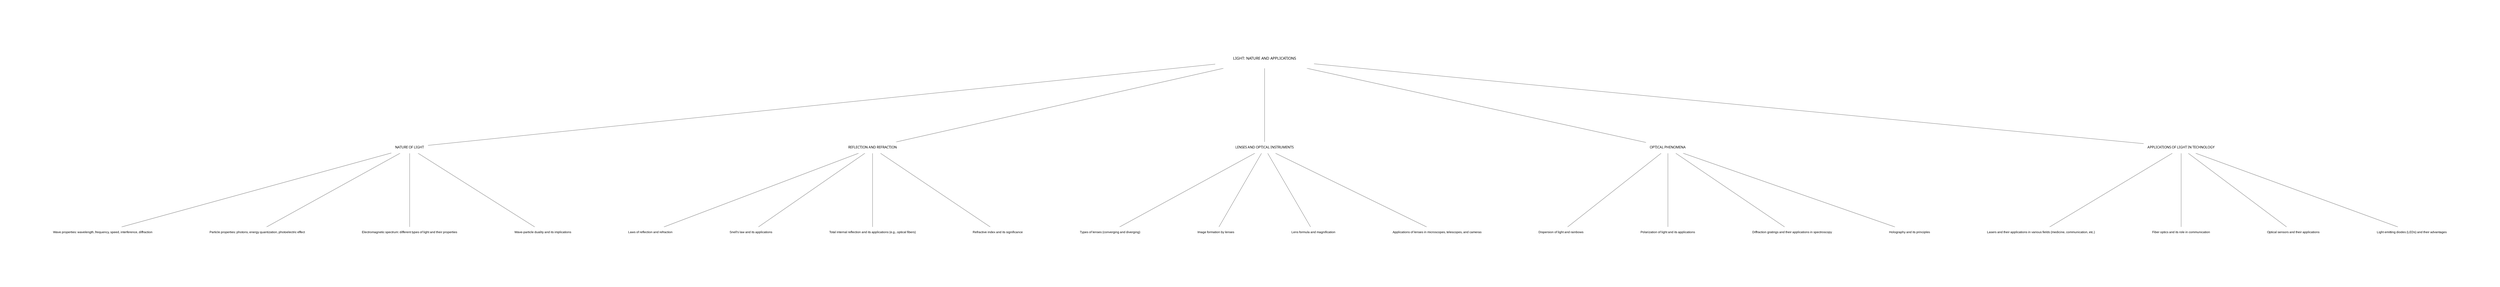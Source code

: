 digraph G {
  graph [overlap=prism, splines=polyline, nodesep=2.0, ranksep=3.0, bgcolor="white", pad=2.0, outputorder=edgesfirst, concentrate=true, sep="+25,25"];
  node [shape=box, fontname="Arial", fontsize=10, margin=0.15, height=0.3, width=0, style="filled", fillcolor="white", penwidth=0, color=white];
  edge [color="black", penwidth=0.5, arrowhead=none];
  "root" [label="LIGHT: NATURE AND APPLICATIONS", shape=box, style="filled,rounded", fillcolor="white", penwidth=0.5, fontsize=11, fontname="Arial-Bold", margin=0.3, width=4.0, height=0.6, pos="0,0!"];
  "subtopic_0" [label="NATURE OF LIGHT", fontsize=10, fontname="Arial-Bold", style="filled", fillcolor="white", pos="8.660254037844387,4.999999999999999!"];
  "root" -> "subtopic_0" [penwidth=0.5];
  "subtopic_0_point_0" [label="Wave properties: wavelength, frequency, speed, interference, diffraction", fontsize=9, style="filled", fillcolor="white", pos="13.156821368322769,4.472515858051986!"];
  "subtopic_0" -> "subtopic_0_point_0" [penwidth=0.5];
  "subtopic_0_point_1" [label="Particle properties: photons, energy quantization, photoelectric effect", fontsize=9, style="filled", fillcolor="white", pos="13.156821368322769,7.472515858051986!"];
  "subtopic_0" -> "subtopic_0_point_1" [penwidth=0.5];
  "subtopic_0_point_2" [label="Electromagnetic spectrum: different types of light and their properties", fontsize=9, style="filled", fillcolor="white", pos="13.156821368322769,10.472515858051986!"];
  "subtopic_0" -> "subtopic_0_point_2" [penwidth=0.5];
  "subtopic_0_point_3" [label="Wave-particle duality and its implications", fontsize=9, style="filled", fillcolor="white", pos="13.156821368322769,13.472515858051986!"];
  "subtopic_0" -> "subtopic_0_point_3" [penwidth=0.5];
  "subtopic_1" [label="REFLECTION AND REFRACTION", fontsize=10, fontname="Arial-Bold", style="filled", fillcolor="white", pos="-2.0791169081775913,9.781476007338057!"];
  "root" -> "subtopic_1" [penwidth=0.5];
  "subtopic_1_point_0" [label="Laws of reflection and refraction", fontsize=9, style="filled", fillcolor="white", pos="-2.135753128515797,11.281208696262272!"];
  "subtopic_1" -> "subtopic_1_point_0" [penwidth=0.5];
  "subtopic_1_point_1" [label="Snell's law and its applications", fontsize=9, style="filled", fillcolor="white", pos="-2.135753128515797,14.281208696262272!"];
  "subtopic_1" -> "subtopic_1_point_1" [penwidth=0.5];
  "subtopic_1_point_2" [label="Total internal reflection and its applications (e.g., optical fibers)", fontsize=9, style="filled", fillcolor="white", pos="-2.135753128515797,17.281208696262272!"];
  "subtopic_1" -> "subtopic_1_point_2" [penwidth=0.5];
  "subtopic_1_point_3" [label="Refractive index and its significance", fontsize=9, style="filled", fillcolor="white", pos="-2.135753128515797,20.281208696262272!"];
  "subtopic_1" -> "subtopic_1_point_3" [penwidth=0.5];
  "subtopic_2" [label="LENSES AND OPTICAL INSTRUMENTS", fontsize=10, fontname="Arial-Bold", style="filled", fillcolor="white", pos="-9.945218953682733,1.0452846326765373!"];
  "root" -> "subtopic_2" [penwidth=0.5];
  "subtopic_2_point_0" [label="Types of lenses (converging and diverging)", fontsize=9, style="filled", fillcolor="white", pos="-15.66880537809482,-1.6545602511499573!"];
  "subtopic_2" -> "subtopic_2_point_0" [penwidth=0.5];
  "subtopic_2_point_1" [label="Image formation by lenses", fontsize=9, style="filled", fillcolor="white", pos="-15.66880537809482,1.3454397488500427!"];
  "subtopic_2" -> "subtopic_2_point_1" [penwidth=0.5];
  "subtopic_2_point_2" [label="Lens formula and magnification", fontsize=9, style="filled", fillcolor="white", pos="-15.66880537809482,4.345439748850042!"];
  "subtopic_2" -> "subtopic_2_point_2" [penwidth=0.5];
  "subtopic_2_point_3" [label="Applications of lenses in microscopes, telescopes, and cameras", fontsize=9, style="filled", fillcolor="white", pos="-15.66880537809482,7.345439748850042!"];
  "subtopic_2" -> "subtopic_2_point_3" [penwidth=0.5];
  "subtopic_3" [label="OPTICAL PHENOMENA", fontsize=10, fontname="Arial-Bold", style="filled", fillcolor="white", pos="-4.067366430758001,-9.13545457642601!"];
  "root" -> "subtopic_3" [penwidth=0.5];
  "subtopic_3_point_0" [label="Dispersion of light and rainbows", fontsize=9, style="filled", fillcolor="white", pos="-7.548101158253946,-18.522630218532985!"];
  "subtopic_3" -> "subtopic_3_point_0" [penwidth=0.5];
  "subtopic_3_point_1" [label="Polarization of light and its applications", fontsize=9, style="filled", fillcolor="white", pos="-7.548101158253946,-15.522630218532985!"];
  "subtopic_3" -> "subtopic_3_point_1" [penwidth=0.5];
  "subtopic_3_point_2" [label="Diffraction gratings and their applications in spectroscopy", fontsize=9, style="filled", fillcolor="white", pos="-7.548101158253946,-12.522630218532985!"];
  "subtopic_3" -> "subtopic_3_point_2" [penwidth=0.5];
  "subtopic_3_point_3" [label="Holography and its principles", fontsize=9, style="filled", fillcolor="white", pos="-7.548101158253946,-9.522630218532985!"];
  "subtopic_3" -> "subtopic_3_point_3" [penwidth=0.5];
  "subtopic_4" [label="APPLICATIONS OF LIGHT IN TECHNOLOGY", fontsize=10, fontname="Arial-Bold", style="filled", fillcolor="white", pos="7.431448254773944,-6.6913060635885815!"];
  "root" -> "subtopic_4" [penwidth=0.5];
  "subtopic_4_point_0" [label="Lasers and their applications in various fields (medicine, communication, etc.)", fontsize=9, style="filled", fillcolor="white", pos="12.599051069129132,-14.240220813637908!"];
  "subtopic_4" -> "subtopic_4_point_0" [penwidth=0.5];
  "subtopic_4_point_1" [label="Fiber optics and its role in communication", fontsize=9, style="filled", fillcolor="white", pos="12.599051069129132,-11.240220813637908!"];
  "subtopic_4" -> "subtopic_4_point_1" [penwidth=0.5];
  "subtopic_4_point_2" [label="Optical sensors and their applications", fontsize=9, style="filled", fillcolor="white", pos="12.599051069129132,-8.240220813637908!"];
  "subtopic_4" -> "subtopic_4_point_2" [penwidth=0.5];
  "subtopic_4_point_3" [label="Light emitting diodes (LEDs) and their advantages", fontsize=9, style="filled", fillcolor="white", pos="12.599051069129132,-5.240220813637908!"];
  "subtopic_4" -> "subtopic_4_point_3" [penwidth=0.5];
}